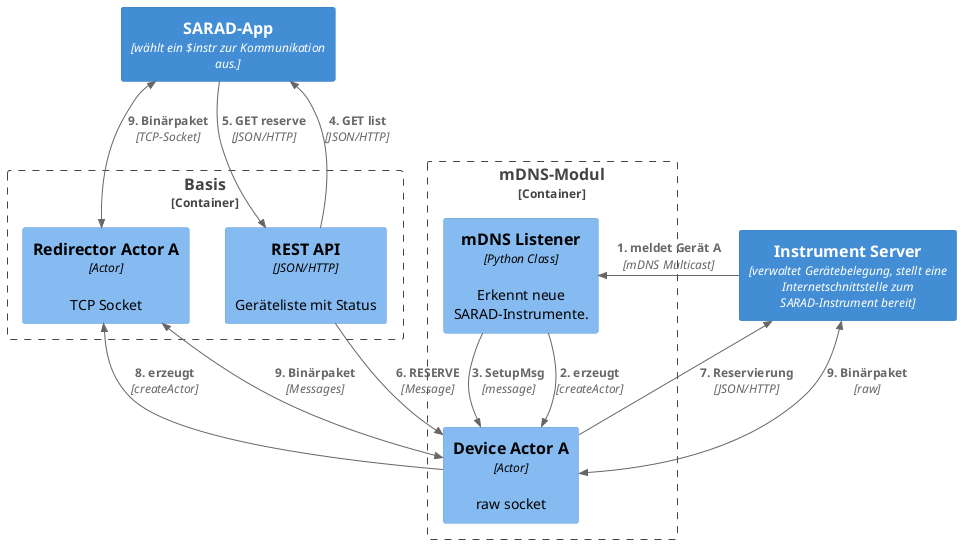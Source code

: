 @startuml
!include <c4/C4_Component.puml>
!include <office/Users/user.puml>

hide stereotype

' AddTagSupport("mod", $borderColor="#d73027")

!$app = "SARAD-App"
!$rs = "Registration Server 2 (ZeroConf)"
!$is = "Instrument Server"
!$inst = "SARAD-Instrument"
!$inst_m = "SARAD-Instrumente"

Container(app, $app, "wählt ein $instr zur Kommunikation aus.")

Container_Boundary(mod, "mDNS-Modul", $rs, $tags="mod") {
        Component(listener, "mDNS Listener", "Python Class", "Erkennt neue $inst_m.")
        Component(device_actor1, "Device Actor A", "Actor", "raw socket")
}
Container_Boundary(rs, "Basis", $rs) {
        Component(api, "REST API", "JSON/HTTP", "Geräteliste mit Status")
        Component(redirector1, "Redirector Actor A", "Actor", "TCP Socket")
}

Container(is1, $is, "verwaltet Gerätebelegung, stellt eine Internetschnittstelle zum $inst bereit")

Rel(is1, listener, "1. meldet Gerät A", "mDNS Multicast")
Rel(listener, device_actor1, "2. erzeugt", "createActor")
Rel(listener, device_actor1, "3. SetupMsg", "message")
Rel(api, app, "4. GET list", "JSON/HTTP")
Rel(app, api, "5. GET reserve", "JSON/HTTP")
Rel(api, device_actor1, "6. RESERVE", "Message")
Rel(device_actor1, is1, "7. Reservierung", "JSON/HTTP")
Rel(device_actor1, redirector1, "8. erzeugt", "createActor")
BiRel(app, redirector1, "9. Binärpaket", "TCP-Socket")
BiRel(redirector1, device_actor1, "9. Binärpaket", "Messages")
BiRel(is1, device_actor1, "9. Binärpaket", "raw")
@enduml
